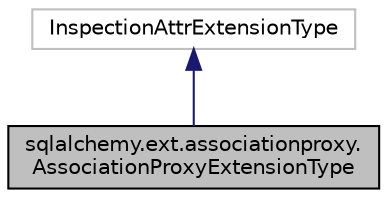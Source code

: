digraph "sqlalchemy.ext.associationproxy.AssociationProxyExtensionType"
{
 // LATEX_PDF_SIZE
  edge [fontname="Helvetica",fontsize="10",labelfontname="Helvetica",labelfontsize="10"];
  node [fontname="Helvetica",fontsize="10",shape=record];
  Node1 [label="sqlalchemy.ext.associationproxy.\lAssociationProxyExtensionType",height=0.2,width=0.4,color="black", fillcolor="grey75", style="filled", fontcolor="black",tooltip=" "];
  Node2 -> Node1 [dir="back",color="midnightblue",fontsize="10",style="solid",fontname="Helvetica"];
  Node2 [label="InspectionAttrExtensionType",height=0.2,width=0.4,color="grey75", fillcolor="white", style="filled",tooltip=" "];
}
